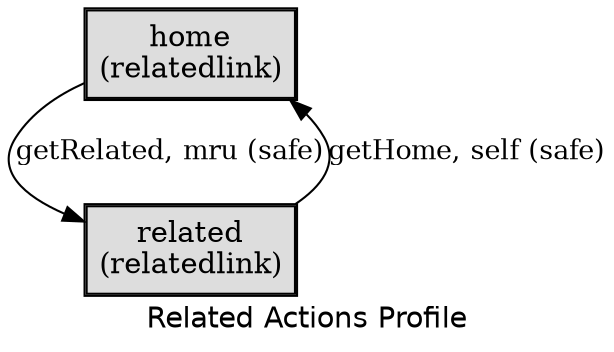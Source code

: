 digraph application_state_diagram {
  graph [
    labelloc="b";
    fontname="Helvetica"
    label="Related Actions Profile";
    URL="index.html" target="_parent"
  ];
  node [shape = box, style = "bold,filled"];

    home [style=solid, margin=0.02, label=<<table cellspacing="0" cellpadding="5" cellborder="1" border="0"><tr><td bgcolor="#dddddd">home<br />(relatedlink)<br /></td></tr></table>>,shape=box URL="docs/semantic.home.html" target="_parent"]
    related [style=solid, margin=0.02, label=<<table cellspacing="0" cellpadding="5" cellborder="1" border="0"><tr><td bgcolor="#dddddd">related<br />(relatedlink)<br /></td></tr></table>>,shape=box URL="docs/semantic.related.html" target="_parent"]

    home -> related [label = "getRelated, mru (safe)" URL="docs/safe.getRelated.html" target="_parent" fontsize=13];
    related -> home [label = "getHome, self (safe)" URL="docs/safe.getHome.html" target="_parent" fontsize=13];


}